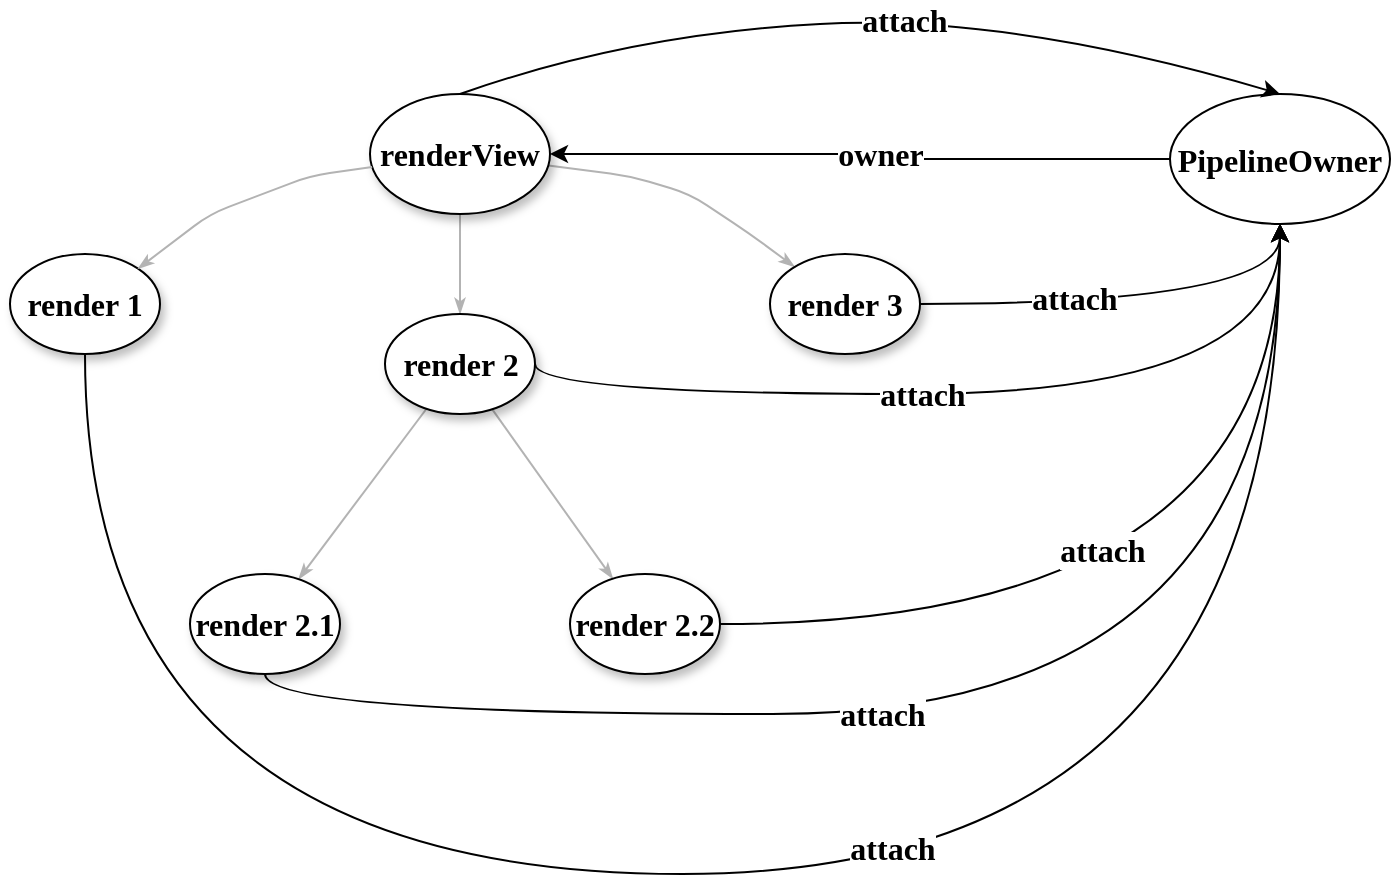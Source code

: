 <mxfile version="14.2.4" type="github">
  <diagram name="Page-1" id="42789a77-a242-8287-6e28-9cd8cfd52e62">
    <mxGraphModel dx="946" dy="557" grid="1" gridSize="10" guides="1" tooltips="1" connect="1" arrows="1" fold="1" page="1" pageScale="1" pageWidth="1100" pageHeight="850" background="#ffffff" math="0" shadow="0">
      <root>
        <mxCell id="0" />
        <mxCell id="1" parent="0" />
        <mxCell id="1ea317790d2ca983-12" style="edgeStyle=none;rounded=1;html=1;labelBackgroundColor=none;startArrow=none;startFill=0;startSize=5;endArrow=classicThin;endFill=1;endSize=5;jettySize=auto;orthogonalLoop=1;strokeColor=#B3B3B3;strokeWidth=1;fontFamily=Comic Sans MS;fontSize=16;fontStyle=1" parent="1" source="1ea317790d2ca983-1" target="1ea317790d2ca983-2" edge="1">
          <mxGeometry relative="1" as="geometry" />
        </mxCell>
        <mxCell id="1ea317790d2ca983-14" value="" style="edgeStyle=none;rounded=1;html=1;labelBackgroundColor=none;startArrow=none;startFill=0;startSize=5;endArrow=classicThin;endFill=1;endSize=5;jettySize=auto;orthogonalLoop=1;strokeColor=#B3B3B3;strokeWidth=1;fontFamily=Comic Sans MS;fontSize=16;fontStyle=1" parent="1" source="1ea317790d2ca983-1" target="1ea317790d2ca983-3" edge="1">
          <mxGeometry relative="1" as="geometry">
            <Array as="points">
              <mxPoint x="580" y="121" />
              <mxPoint x="610" y="130" />
              <mxPoint x="640" y="150" />
            </Array>
          </mxGeometry>
        </mxCell>
        <mxCell id="1ea317790d2ca983-1" value="renderView" style="ellipse;whiteSpace=wrap;html=1;rounded=0;shadow=1;comic=0;labelBackgroundColor=none;strokeWidth=1;fontFamily=Comic Sans MS;fontSize=16;align=center;fontStyle=1" parent="1" vertex="1">
          <mxGeometry x="450" y="80" width="90" height="60" as="geometry" />
        </mxCell>
        <mxCell id="1ea317790d2ca983-21" value="" style="edgeStyle=none;rounded=1;html=1;labelBackgroundColor=none;startArrow=none;startFill=0;startSize=5;endArrow=classicThin;endFill=1;endSize=5;jettySize=auto;orthogonalLoop=1;strokeColor=#B3B3B3;strokeWidth=1;fontFamily=Comic Sans MS;fontSize=16;fontStyle=1" parent="1" source="1ea317790d2ca983-2" target="1ea317790d2ca983-7" edge="1">
          <mxGeometry x="-0.155" y="11" relative="1" as="geometry">
            <mxPoint as="offset" />
          </mxGeometry>
        </mxCell>
        <mxCell id="1ea317790d2ca983-22" value="" style="edgeStyle=none;rounded=1;html=1;labelBackgroundColor=none;startArrow=none;startFill=0;startSize=5;endArrow=classicThin;endFill=1;endSize=5;jettySize=auto;orthogonalLoop=1;strokeColor=#B3B3B3;strokeWidth=1;fontFamily=Comic Sans MS;fontSize=16;fontStyle=1" parent="1" source="1ea317790d2ca983-2" target="1ea317790d2ca983-6" edge="1">
          <mxGeometry relative="1" as="geometry" />
        </mxCell>
        <mxCell id="v5MIe_KInhUDQWLzaY4F-13" style="edgeStyle=orthogonalEdgeStyle;curved=1;rounded=0;orthogonalLoop=1;jettySize=auto;html=1;exitX=1;exitY=0.5;exitDx=0;exitDy=0;entryX=0.5;entryY=1;entryDx=0;entryDy=0;fontFamily=Comic Sans MS;fontSize=16;fontStyle=1" edge="1" parent="1" source="1ea317790d2ca983-2" target="v5MIe_KInhUDQWLzaY4F-1">
          <mxGeometry relative="1" as="geometry">
            <Array as="points">
              <mxPoint x="533" y="230" />
              <mxPoint x="905" y="230" />
            </Array>
          </mxGeometry>
        </mxCell>
        <mxCell id="v5MIe_KInhUDQWLzaY4F-16" value="attach" style="edgeLabel;html=1;align=center;verticalAlign=middle;resizable=0;points=[];fontFamily=Comic Sans MS;fontSize=16;fontStyle=1" vertex="1" connectable="0" parent="v5MIe_KInhUDQWLzaY4F-13">
          <mxGeometry x="-0.122" relative="1" as="geometry">
            <mxPoint x="1" as="offset" />
          </mxGeometry>
        </mxCell>
        <mxCell id="1ea317790d2ca983-2" value="&lt;span style=&quot;font-size: 16px;&quot;&gt;render 2&lt;/span&gt;" style="ellipse;whiteSpace=wrap;html=1;rounded=0;shadow=1;comic=0;labelBackgroundColor=none;strokeWidth=1;fontFamily=Comic Sans MS;fontSize=16;align=center;fontStyle=1" parent="1" vertex="1">
          <mxGeometry x="457.5" y="190" width="75" height="50" as="geometry" />
        </mxCell>
        <mxCell id="v5MIe_KInhUDQWLzaY4F-8" style="edgeStyle=orthogonalEdgeStyle;rounded=0;orthogonalLoop=1;jettySize=auto;html=1;exitX=1;exitY=0.5;exitDx=0;exitDy=0;entryX=0.5;entryY=1;entryDx=0;entryDy=0;curved=1;fontFamily=Comic Sans MS;fontSize=16;fontStyle=1" edge="1" parent="1" source="1ea317790d2ca983-3" target="v5MIe_KInhUDQWLzaY4F-1">
          <mxGeometry relative="1" as="geometry" />
        </mxCell>
        <mxCell id="v5MIe_KInhUDQWLzaY4F-9" value="attach" style="edgeLabel;html=1;align=center;verticalAlign=middle;resizable=0;points=[];fontFamily=Comic Sans MS;fontSize=16;fontStyle=1" vertex="1" connectable="0" parent="v5MIe_KInhUDQWLzaY4F-8">
          <mxGeometry x="-0.3" y="3" relative="1" as="geometry">
            <mxPoint as="offset" />
          </mxGeometry>
        </mxCell>
        <mxCell id="1ea317790d2ca983-3" value="&lt;span style=&quot;font-size: 16px;&quot;&gt;render 3&lt;/span&gt;" style="ellipse;whiteSpace=wrap;html=1;rounded=0;shadow=1;comic=0;labelBackgroundColor=none;strokeWidth=1;fontFamily=Comic Sans MS;fontSize=16;align=center;fontStyle=1" parent="1" vertex="1">
          <mxGeometry x="650" y="160" width="75" height="50" as="geometry" />
        </mxCell>
        <mxCell id="v5MIe_KInhUDQWLzaY4F-10" style="edgeStyle=orthogonalEdgeStyle;curved=1;rounded=0;orthogonalLoop=1;jettySize=auto;html=1;exitX=1;exitY=0.5;exitDx=0;exitDy=0;entryX=0.5;entryY=1;entryDx=0;entryDy=0;fontFamily=Comic Sans MS;fontSize=16;fontStyle=1" edge="1" parent="1" source="1ea317790d2ca983-6" target="v5MIe_KInhUDQWLzaY4F-1">
          <mxGeometry relative="1" as="geometry" />
        </mxCell>
        <mxCell id="v5MIe_KInhUDQWLzaY4F-11" value="attach" style="edgeLabel;html=1;align=center;verticalAlign=middle;resizable=0;points=[];fontFamily=Comic Sans MS;fontSize=16;fontStyle=1" vertex="1" connectable="0" parent="v5MIe_KInhUDQWLzaY4F-10">
          <mxGeometry x="-0.204" y="37" relative="1" as="geometry">
            <mxPoint as="offset" />
          </mxGeometry>
        </mxCell>
        <mxCell id="1ea317790d2ca983-6" value="render 2.2" style="ellipse;whiteSpace=wrap;html=1;rounded=0;shadow=1;comic=0;labelBackgroundColor=none;strokeWidth=1;fontFamily=Comic Sans MS;fontSize=16;align=center;fontStyle=1" parent="1" vertex="1">
          <mxGeometry x="550" y="320" width="75" height="50" as="geometry" />
        </mxCell>
        <mxCell id="v5MIe_KInhUDQWLzaY4F-17" style="edgeStyle=orthogonalEdgeStyle;curved=1;rounded=0;orthogonalLoop=1;jettySize=auto;html=1;exitX=0.5;exitY=1;exitDx=0;exitDy=0;entryX=0.5;entryY=1;entryDx=0;entryDy=0;fontFamily=Comic Sans MS;fontSize=16;fontStyle=1" edge="1" parent="1" source="1ea317790d2ca983-7" target="v5MIe_KInhUDQWLzaY4F-1">
          <mxGeometry relative="1" as="geometry" />
        </mxCell>
        <mxCell id="v5MIe_KInhUDQWLzaY4F-19" value="attach" style="edgeLabel;html=1;align=center;verticalAlign=middle;resizable=0;points=[];fontFamily=Comic Sans MS;fontSize=16;fontStyle=1" vertex="1" connectable="0" parent="v5MIe_KInhUDQWLzaY4F-17">
          <mxGeometry x="-0.149" relative="1" as="geometry">
            <mxPoint as="offset" />
          </mxGeometry>
        </mxCell>
        <mxCell id="1ea317790d2ca983-7" value="render 2.1" style="ellipse;whiteSpace=wrap;html=1;rounded=0;shadow=1;comic=0;labelBackgroundColor=none;strokeWidth=1;fontFamily=Comic Sans MS;fontSize=16;align=center;fontStyle=1" parent="1" vertex="1">
          <mxGeometry x="360" y="320" width="75" height="50" as="geometry" />
        </mxCell>
        <mxCell id="v5MIe_KInhUDQWLzaY4F-20" style="edgeStyle=orthogonalEdgeStyle;curved=1;rounded=0;orthogonalLoop=1;jettySize=auto;html=1;exitX=0.5;exitY=1;exitDx=0;exitDy=0;entryX=0.5;entryY=1;entryDx=0;entryDy=0;fontFamily=Comic Sans MS;fontSize=16;fontStyle=1" edge="1" parent="1" source="1ea317790d2ca983-9" target="v5MIe_KInhUDQWLzaY4F-1">
          <mxGeometry relative="1" as="geometry">
            <Array as="points">
              <mxPoint x="308" y="470" />
              <mxPoint x="905" y="470" />
            </Array>
          </mxGeometry>
        </mxCell>
        <mxCell id="v5MIe_KInhUDQWLzaY4F-22" value="attach" style="edgeLabel;html=1;align=center;verticalAlign=middle;resizable=0;points=[];fontFamily=Comic Sans MS;fontSize=16;fontStyle=1" vertex="1" connectable="0" parent="v5MIe_KInhUDQWLzaY4F-20">
          <mxGeometry x="0.12" y="13" relative="1" as="geometry">
            <mxPoint x="1" as="offset" />
          </mxGeometry>
        </mxCell>
        <mxCell id="1ea317790d2ca983-9" value="render 1" style="ellipse;whiteSpace=wrap;html=1;rounded=0;shadow=1;comic=0;labelBackgroundColor=none;strokeWidth=1;fontFamily=Comic Sans MS;fontSize=16;align=center;fontStyle=1" parent="1" vertex="1">
          <mxGeometry x="270" y="160" width="75" height="50" as="geometry" />
        </mxCell>
        <mxCell id="Q5spT2fjXo6AfCoivYt2-4" value="" style="edgeStyle=none;rounded=1;html=1;labelBackgroundColor=none;startArrow=none;startFill=0;startSize=5;endArrow=classicThin;endFill=1;endSize=5;jettySize=auto;orthogonalLoop=1;strokeColor=#B3B3B3;strokeWidth=1;fontFamily=Comic Sans MS;fontSize=16;entryX=1;entryY=0;entryDx=0;entryDy=0;fontStyle=1" parent="1" source="1ea317790d2ca983-1" target="1ea317790d2ca983-9" edge="1">
          <mxGeometry relative="1" as="geometry">
            <mxPoint x="289.995" y="79.996" as="sourcePoint" />
            <mxPoint x="411.235" y="127.281" as="targetPoint" />
            <Array as="points">
              <mxPoint x="420" y="121" />
              <mxPoint x="370" y="140" />
            </Array>
          </mxGeometry>
        </mxCell>
        <mxCell id="v5MIe_KInhUDQWLzaY4F-6" style="edgeStyle=orthogonalEdgeStyle;rounded=0;orthogonalLoop=1;jettySize=auto;html=1;exitX=0;exitY=0.5;exitDx=0;exitDy=0;entryX=1;entryY=0.5;entryDx=0;entryDy=0;fontFamily=Comic Sans MS;fontSize=16;fontStyle=1" edge="1" parent="1" source="v5MIe_KInhUDQWLzaY4F-1" target="1ea317790d2ca983-1">
          <mxGeometry relative="1" as="geometry" />
        </mxCell>
        <mxCell id="v5MIe_KInhUDQWLzaY4F-7" value="owner" style="edgeLabel;html=1;align=center;verticalAlign=middle;resizable=0;points=[];fontFamily=Comic Sans MS;fontSize=16;fontStyle=1" vertex="1" connectable="0" parent="v5MIe_KInhUDQWLzaY4F-6">
          <mxGeometry x="-0.072" y="-3" relative="1" as="geometry">
            <mxPoint as="offset" />
          </mxGeometry>
        </mxCell>
        <mxCell id="v5MIe_KInhUDQWLzaY4F-1" value="PipelineOwner" style="ellipse;whiteSpace=wrap;html=1;fontFamily=Comic Sans MS;fontSize=16;fontStyle=1" vertex="1" parent="1">
          <mxGeometry x="850" y="80" width="110" height="65" as="geometry" />
        </mxCell>
        <mxCell id="v5MIe_KInhUDQWLzaY4F-4" value="" style="curved=1;endArrow=classic;html=1;exitX=0.5;exitY=0;exitDx=0;exitDy=0;entryX=0.5;entryY=0;entryDx=0;entryDy=0;fontFamily=Comic Sans MS;fontSize=16;fontStyle=1" edge="1" parent="1" source="1ea317790d2ca983-1" target="v5MIe_KInhUDQWLzaY4F-1">
          <mxGeometry width="50" height="50" relative="1" as="geometry">
            <mxPoint x="620" y="100" as="sourcePoint" />
            <mxPoint x="670" y="50" as="targetPoint" />
            <Array as="points">
              <mxPoint x="580" y="50" />
              <mxPoint x="770" y="40" />
            </Array>
          </mxGeometry>
        </mxCell>
        <mxCell id="v5MIe_KInhUDQWLzaY4F-5" value="attach" style="edgeLabel;html=1;align=center;verticalAlign=middle;resizable=0;points=[];fontFamily=Comic Sans MS;fontSize=16;fontStyle=1" vertex="1" connectable="0" parent="v5MIe_KInhUDQWLzaY4F-4">
          <mxGeometry x="0.079" relative="1" as="geometry">
            <mxPoint as="offset" />
          </mxGeometry>
        </mxCell>
      </root>
    </mxGraphModel>
  </diagram>
</mxfile>
